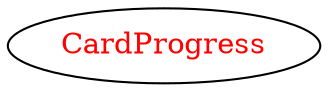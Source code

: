 digraph dependencyGraph {
 concentrate=true;
 ranksep="2.0";
 rankdir="LR"; 
 splines="ortho";
"CardProgress" [fontcolor="red"];
}